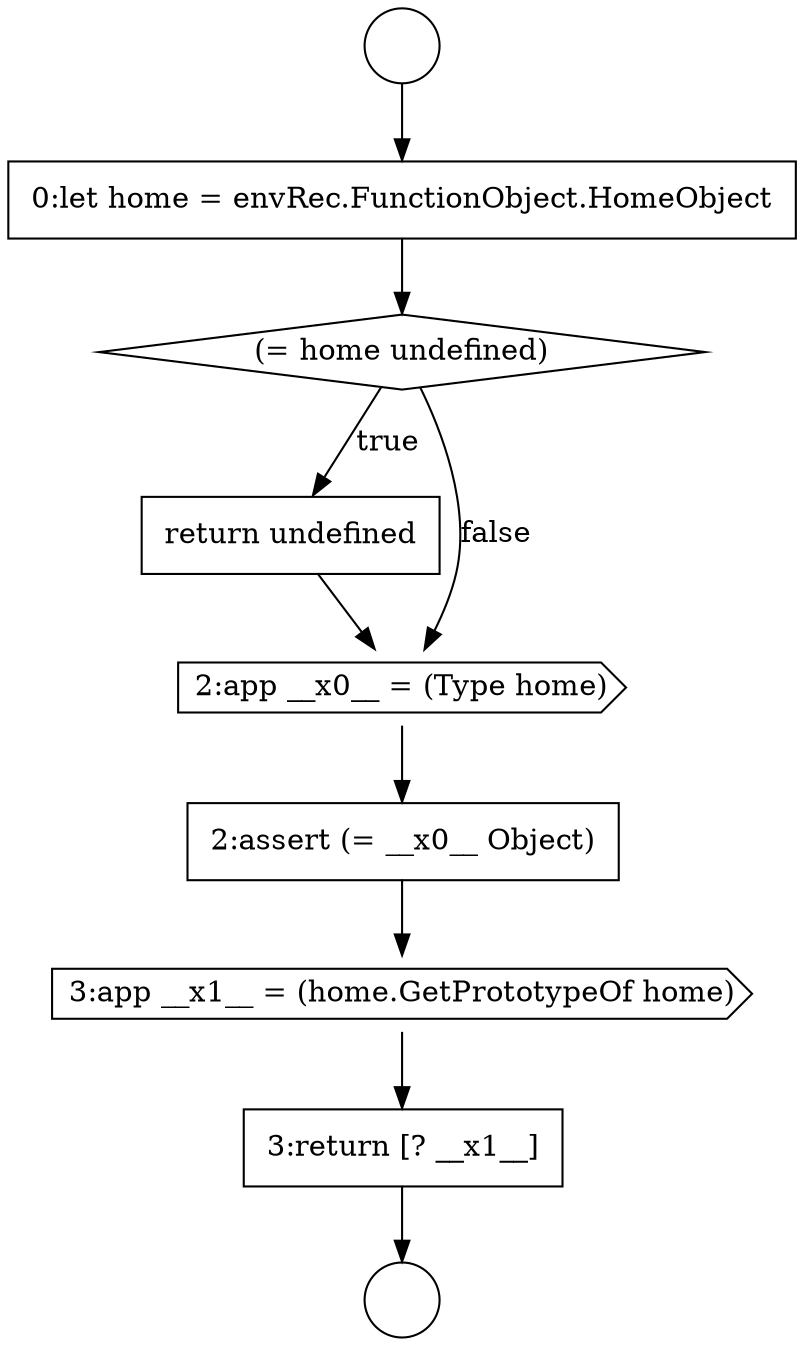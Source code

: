 digraph {
  node1655 [shape=none, margin=0, label=<<font color="black">
    <table border="0" cellborder="1" cellspacing="0" cellpadding="10">
      <tr><td align="left">3:return [? __x1__]</td></tr>
    </table>
  </font>> color="black" fillcolor="white" style=filled]
  node1650 [shape=diamond, label=<<font color="black">(= home undefined)</font>> color="black" fillcolor="white" style=filled]
  node1651 [shape=none, margin=0, label=<<font color="black">
    <table border="0" cellborder="1" cellspacing="0" cellpadding="10">
      <tr><td align="left">return undefined</td></tr>
    </table>
  </font>> color="black" fillcolor="white" style=filled]
  node1648 [shape=circle label=" " color="black" fillcolor="white" style=filled]
  node1652 [shape=cds, label=<<font color="black">2:app __x0__ = (Type home)</font>> color="black" fillcolor="white" style=filled]
  node1647 [shape=circle label=" " color="black" fillcolor="white" style=filled]
  node1653 [shape=none, margin=0, label=<<font color="black">
    <table border="0" cellborder="1" cellspacing="0" cellpadding="10">
      <tr><td align="left">2:assert (= __x0__ Object)</td></tr>
    </table>
  </font>> color="black" fillcolor="white" style=filled]
  node1649 [shape=none, margin=0, label=<<font color="black">
    <table border="0" cellborder="1" cellspacing="0" cellpadding="10">
      <tr><td align="left">0:let home = envRec.FunctionObject.HomeObject</td></tr>
    </table>
  </font>> color="black" fillcolor="white" style=filled]
  node1654 [shape=cds, label=<<font color="black">3:app __x1__ = (home.GetPrototypeOf home)</font>> color="black" fillcolor="white" style=filled]
  node1649 -> node1650 [ color="black"]
  node1651 -> node1652 [ color="black"]
  node1652 -> node1653 [ color="black"]
  node1653 -> node1654 [ color="black"]
  node1655 -> node1648 [ color="black"]
  node1654 -> node1655 [ color="black"]
  node1650 -> node1651 [label=<<font color="black">true</font>> color="black"]
  node1650 -> node1652 [label=<<font color="black">false</font>> color="black"]
  node1647 -> node1649 [ color="black"]
}
